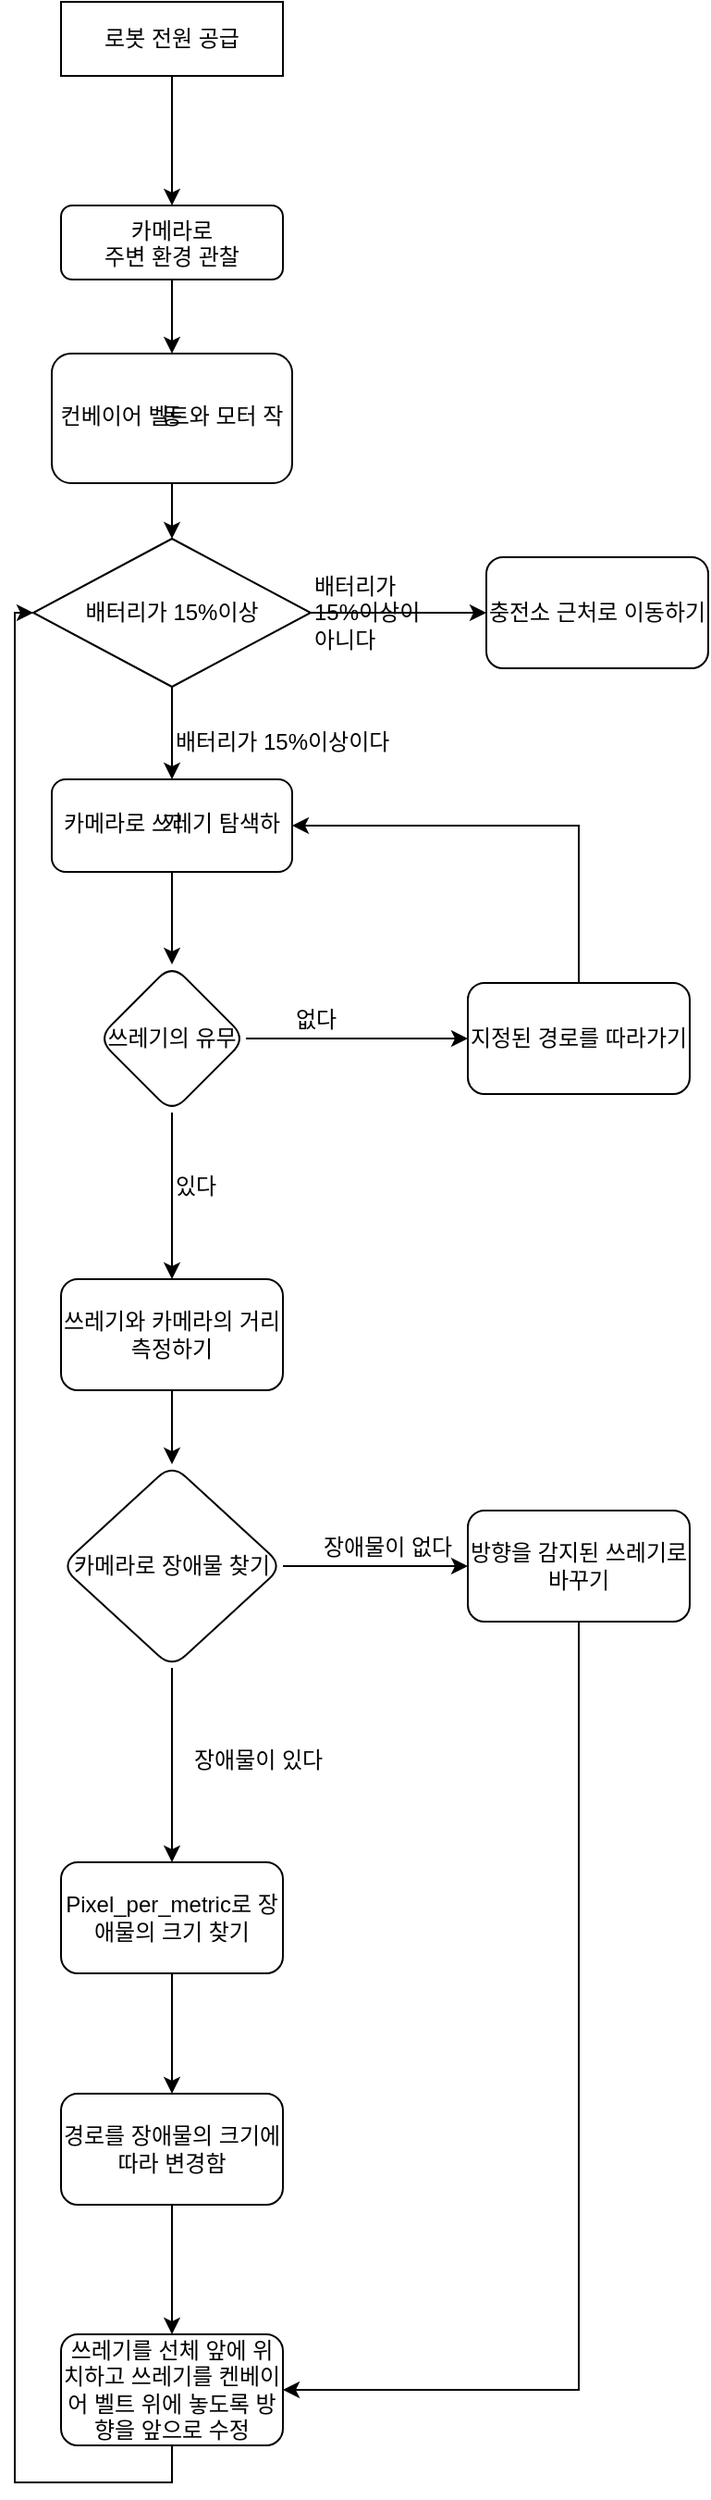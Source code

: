 <mxfile version="18.2.0" type="github">
  <diagram id="C5RBs43oDa-KdzZeNtuy" name="Page-1">
    <mxGraphModel dx="1426" dy="771" grid="1" gridSize="10" guides="1" tooltips="1" connect="1" arrows="1" fold="1" page="1" pageScale="1" pageWidth="827" pageHeight="1169" math="0" shadow="0">
      <root>
        <mxCell id="WIyWlLk6GJQsqaUBKTNV-0" />
        <mxCell id="WIyWlLk6GJQsqaUBKTNV-1" parent="WIyWlLk6GJQsqaUBKTNV-0" />
        <mxCell id="ntU1Ky-i2cuIiQ6jgLuQ-3" value="" style="edgeStyle=orthogonalEdgeStyle;rounded=0;orthogonalLoop=1;jettySize=auto;html=1;exitX=0.5;exitY=1;exitDx=0;exitDy=0;" parent="WIyWlLk6GJQsqaUBKTNV-1" source="WIyWlLk6GJQsqaUBKTNV-3" target="ntU1Ky-i2cuIiQ6jgLuQ-2" edge="1">
          <mxGeometry relative="1" as="geometry">
            <mxPoint x="215" y="50" as="sourcePoint" />
            <Array as="points">
              <mxPoint x="220" y="50" />
            </Array>
          </mxGeometry>
        </mxCell>
        <mxCell id="WIyWlLk6GJQsqaUBKTNV-3" value="&lt;span style=&quot;font-family: Arial;&quot;&gt;로봇 전원 공급&lt;/span&gt;" style="rounded=0;whiteSpace=wrap;html=1;fontSize=12;glass=0;strokeWidth=1;shadow=0;" parent="WIyWlLk6GJQsqaUBKTNV-1" vertex="1">
          <mxGeometry x="160" y="10" width="120" height="40" as="geometry" />
        </mxCell>
        <mxCell id="ntU1Ky-i2cuIiQ6jgLuQ-5" value="" style="edgeStyle=orthogonalEdgeStyle;rounded=0;orthogonalLoop=1;jettySize=auto;html=1;" parent="WIyWlLk6GJQsqaUBKTNV-1" source="ntU1Ky-i2cuIiQ6jgLuQ-2" target="ntU1Ky-i2cuIiQ6jgLuQ-4" edge="1">
          <mxGeometry relative="1" as="geometry" />
        </mxCell>
        <mxCell id="ntU1Ky-i2cuIiQ6jgLuQ-2" value="&lt;p style=&quot;margin: 0px; padding: 0px; border: 0px none; line-height: 0px; overflow-wrap: break-word; font-family: Arial;&quot;&gt;&lt;span style=&quot;line-height: 14px;&quot;&gt;카메라로&lt;/span&gt;&lt;/p&gt;&lt;p style=&quot;margin: 0px; padding: 0px; border: 0px none; line-height: 0px; overflow-wrap: break-word; font-family: Arial;&quot;&gt;&lt;span style=&quot;line-height: 14px;&quot;&gt;주변 환경 관찰&lt;/span&gt;&lt;/p&gt;" style="rounded=1;whiteSpace=wrap;html=1;fontSize=12;glass=0;strokeWidth=1;shadow=0;" parent="WIyWlLk6GJQsqaUBKTNV-1" vertex="1">
          <mxGeometry x="160" y="120" width="120" height="40" as="geometry" />
        </mxCell>
        <mxCell id="ntU1Ky-i2cuIiQ6jgLuQ-10" value="" style="edgeStyle=orthogonalEdgeStyle;rounded=0;orthogonalLoop=1;jettySize=auto;html=1;startArrow=none;" parent="WIyWlLk6GJQsqaUBKTNV-1" source="ntU1Ky-i2cuIiQ6jgLuQ-40" target="ntU1Ky-i2cuIiQ6jgLuQ-9" edge="1">
          <mxGeometry relative="1" as="geometry" />
        </mxCell>
        <mxCell id="ntU1Ky-i2cuIiQ6jgLuQ-4" value="&lt;p style=&quot;margin: 0px; padding: 0px; border: 0px none; line-height: 0px; overflow-wrap: break-word; font-family: Arial;&quot;&gt;컨베이어 벨트와 모터 작동&lt;/p&gt;&lt;p style=&quot;margin: 0px; padding: 0px; border: 0px none; line-height: 0px; overflow-wrap: break-word; font-family: Arial;&quot;&gt;&lt;br&gt;&lt;/p&gt;" style="rounded=1;whiteSpace=wrap;html=1;fontSize=12;glass=0;strokeWidth=1;shadow=0;" parent="WIyWlLk6GJQsqaUBKTNV-1" vertex="1">
          <mxGeometry x="155" y="200" width="130" height="70" as="geometry" />
        </mxCell>
        <mxCell id="ntU1Ky-i2cuIiQ6jgLuQ-6" style="edgeStyle=orthogonalEdgeStyle;rounded=0;orthogonalLoop=1;jettySize=auto;html=1;exitX=0.5;exitY=1;exitDx=0;exitDy=0;" parent="WIyWlLk6GJQsqaUBKTNV-1" source="ntU1Ky-i2cuIiQ6jgLuQ-4" target="ntU1Ky-i2cuIiQ6jgLuQ-4" edge="1">
          <mxGeometry relative="1" as="geometry" />
        </mxCell>
        <mxCell id="ntU1Ky-i2cuIiQ6jgLuQ-13" value="" style="edgeStyle=orthogonalEdgeStyle;rounded=0;orthogonalLoop=1;jettySize=auto;html=1;" parent="WIyWlLk6GJQsqaUBKTNV-1" source="ntU1Ky-i2cuIiQ6jgLuQ-7" target="ntU1Ky-i2cuIiQ6jgLuQ-12" edge="1">
          <mxGeometry relative="1" as="geometry" />
        </mxCell>
        <mxCell id="ntU1Ky-i2cuIiQ6jgLuQ-7" value="쓰레기의 유무" style="rhombus;whiteSpace=wrap;html=1;rounded=1;glass=0;strokeWidth=1;shadow=0;" parent="WIyWlLk6GJQsqaUBKTNV-1" vertex="1">
          <mxGeometry x="180" y="530" width="80" height="80" as="geometry" />
        </mxCell>
        <mxCell id="ntU1Ky-i2cuIiQ6jgLuQ-15" value="" style="edgeStyle=orthogonalEdgeStyle;rounded=0;orthogonalLoop=1;jettySize=auto;html=1;exitX=1;exitY=0.5;exitDx=0;exitDy=0;entryX=0;entryY=0.5;entryDx=0;entryDy=0;" parent="WIyWlLk6GJQsqaUBKTNV-1" source="ntU1Ky-i2cuIiQ6jgLuQ-7" target="ntU1Ky-i2cuIiQ6jgLuQ-14" edge="1">
          <mxGeometry relative="1" as="geometry">
            <Array as="points">
              <mxPoint x="380" y="570" />
            </Array>
          </mxGeometry>
        </mxCell>
        <mxCell id="ntU1Ky-i2cuIiQ6jgLuQ-9" value="&lt;p style=&quot;margin: 0px; padding: 0px; border: 0px none; line-height: 0px; overflow-wrap: break-word; font-family: Arial;&quot;&gt;카메라로 쓰레기 탐색하기&lt;/p&gt;&lt;p style=&quot;margin: 0px; padding: 0px; border: 0px none; line-height: 0px; overflow-wrap: break-word; font-family: Arial;&quot;&gt;&lt;br&gt;&lt;/p&gt;" style="rounded=1;whiteSpace=wrap;html=1;fontSize=12;glass=0;strokeWidth=1;shadow=0;" parent="WIyWlLk6GJQsqaUBKTNV-1" vertex="1">
          <mxGeometry x="155" y="430" width="130" height="50" as="geometry" />
        </mxCell>
        <mxCell id="ntU1Ky-i2cuIiQ6jgLuQ-11" value="" style="endArrow=classic;html=1;rounded=0;exitX=0.5;exitY=1;exitDx=0;exitDy=0;entryX=0.5;entryY=0;entryDx=0;entryDy=0;" parent="WIyWlLk6GJQsqaUBKTNV-1" source="ntU1Ky-i2cuIiQ6jgLuQ-9" target="ntU1Ky-i2cuIiQ6jgLuQ-7" edge="1">
          <mxGeometry width="50" height="50" relative="1" as="geometry">
            <mxPoint x="390" y="430" as="sourcePoint" />
            <mxPoint x="440" y="380" as="targetPoint" />
          </mxGeometry>
        </mxCell>
        <mxCell id="ntU1Ky-i2cuIiQ6jgLuQ-23" value="" style="edgeStyle=orthogonalEdgeStyle;rounded=0;orthogonalLoop=1;jettySize=auto;html=1;" parent="WIyWlLk6GJQsqaUBKTNV-1" source="ntU1Ky-i2cuIiQ6jgLuQ-12" target="ntU1Ky-i2cuIiQ6jgLuQ-22" edge="1">
          <mxGeometry relative="1" as="geometry" />
        </mxCell>
        <mxCell id="ntU1Ky-i2cuIiQ6jgLuQ-12" value="쓰레기와 카메라의 거리 측정하기" style="whiteSpace=wrap;html=1;rounded=1;glass=0;strokeWidth=1;shadow=0;" parent="WIyWlLk6GJQsqaUBKTNV-1" vertex="1">
          <mxGeometry x="160" y="700" width="120" height="60" as="geometry" />
        </mxCell>
        <mxCell id="ntU1Ky-i2cuIiQ6jgLuQ-19" style="edgeStyle=orthogonalEdgeStyle;rounded=0;orthogonalLoop=1;jettySize=auto;html=1;entryX=1;entryY=0.5;entryDx=0;entryDy=0;" parent="WIyWlLk6GJQsqaUBKTNV-1" source="ntU1Ky-i2cuIiQ6jgLuQ-14" target="ntU1Ky-i2cuIiQ6jgLuQ-9" edge="1">
          <mxGeometry relative="1" as="geometry">
            <Array as="points">
              <mxPoint x="440" y="455" />
            </Array>
          </mxGeometry>
        </mxCell>
        <mxCell id="ntU1Ky-i2cuIiQ6jgLuQ-14" value="지정된 경로를 따라가기" style="whiteSpace=wrap;html=1;rounded=1;glass=0;strokeWidth=1;shadow=0;" parent="WIyWlLk6GJQsqaUBKTNV-1" vertex="1">
          <mxGeometry x="380" y="540" width="120" height="60" as="geometry" />
        </mxCell>
        <mxCell id="ntU1Ky-i2cuIiQ6jgLuQ-17" value="없다" style="text;strokeColor=none;fillColor=none;html=1;whiteSpace=wrap;verticalAlign=middle;overflow=hidden;" parent="WIyWlLk6GJQsqaUBKTNV-1" vertex="1">
          <mxGeometry x="285" y="520" width="100" height="80" as="geometry" />
        </mxCell>
        <mxCell id="ntU1Ky-i2cuIiQ6jgLuQ-18" value="&lt;div&gt;있다&lt;/div&gt;" style="text;strokeColor=none;fillColor=none;html=1;whiteSpace=wrap;verticalAlign=middle;overflow=hidden;" parent="WIyWlLk6GJQsqaUBKTNV-1" vertex="1">
          <mxGeometry x="220" y="610" width="100" height="80" as="geometry" />
        </mxCell>
        <mxCell id="ntU1Ky-i2cuIiQ6jgLuQ-25" value="" style="edgeStyle=orthogonalEdgeStyle;rounded=0;orthogonalLoop=1;jettySize=auto;html=1;" parent="WIyWlLk6GJQsqaUBKTNV-1" source="ntU1Ky-i2cuIiQ6jgLuQ-22" target="ntU1Ky-i2cuIiQ6jgLuQ-24" edge="1">
          <mxGeometry relative="1" as="geometry" />
        </mxCell>
        <mxCell id="ntU1Ky-i2cuIiQ6jgLuQ-27" value="" style="edgeStyle=orthogonalEdgeStyle;rounded=0;orthogonalLoop=1;jettySize=auto;html=1;" parent="WIyWlLk6GJQsqaUBKTNV-1" source="ntU1Ky-i2cuIiQ6jgLuQ-22" target="ntU1Ky-i2cuIiQ6jgLuQ-26" edge="1">
          <mxGeometry relative="1" as="geometry" />
        </mxCell>
        <mxCell id="ntU1Ky-i2cuIiQ6jgLuQ-22" value="카메라로 장애물 찾기" style="rhombus;whiteSpace=wrap;html=1;rounded=1;glass=0;strokeWidth=1;shadow=0;" parent="WIyWlLk6GJQsqaUBKTNV-1" vertex="1">
          <mxGeometry x="160" y="800" width="120" height="110" as="geometry" />
        </mxCell>
        <mxCell id="ntU1Ky-i2cuIiQ6jgLuQ-36" style="edgeStyle=orthogonalEdgeStyle;rounded=0;orthogonalLoop=1;jettySize=auto;html=1;entryX=1;entryY=0.5;entryDx=0;entryDy=0;" parent="WIyWlLk6GJQsqaUBKTNV-1" source="ntU1Ky-i2cuIiQ6jgLuQ-24" target="ntU1Ky-i2cuIiQ6jgLuQ-34" edge="1">
          <mxGeometry relative="1" as="geometry">
            <Array as="points">
              <mxPoint x="440" y="1300" />
            </Array>
          </mxGeometry>
        </mxCell>
        <mxCell id="ntU1Ky-i2cuIiQ6jgLuQ-24" value="방향을 감지된 쓰레기로 바꾸기" style="whiteSpace=wrap;html=1;rounded=1;glass=0;strokeWidth=1;shadow=0;" parent="WIyWlLk6GJQsqaUBKTNV-1" vertex="1">
          <mxGeometry x="380" y="825" width="120" height="60" as="geometry" />
        </mxCell>
        <mxCell id="ntU1Ky-i2cuIiQ6jgLuQ-30" style="edgeStyle=orthogonalEdgeStyle;rounded=0;orthogonalLoop=1;jettySize=auto;html=1;" parent="WIyWlLk6GJQsqaUBKTNV-1" source="ntU1Ky-i2cuIiQ6jgLuQ-26" edge="1">
          <mxGeometry relative="1" as="geometry">
            <mxPoint x="220" y="1140" as="targetPoint" />
          </mxGeometry>
        </mxCell>
        <mxCell id="ntU1Ky-i2cuIiQ6jgLuQ-26" value="Pixel_per_metric로 장애물의 크기 찾기" style="whiteSpace=wrap;html=1;rounded=1;glass=0;strokeWidth=1;shadow=0;" parent="WIyWlLk6GJQsqaUBKTNV-1" vertex="1">
          <mxGeometry x="160" y="1015" width="120" height="60" as="geometry" />
        </mxCell>
        <mxCell id="ntU1Ky-i2cuIiQ6jgLuQ-28" value="장애물이 없다" style="text;strokeColor=none;fillColor=none;html=1;whiteSpace=wrap;verticalAlign=middle;overflow=hidden;" parent="WIyWlLk6GJQsqaUBKTNV-1" vertex="1">
          <mxGeometry x="300" y="805" width="100" height="80" as="geometry" />
        </mxCell>
        <mxCell id="ntU1Ky-i2cuIiQ6jgLuQ-29" value="&lt;div&gt;장애물이 있다&lt;/div&gt;" style="text;strokeColor=none;fillColor=none;html=1;whiteSpace=wrap;verticalAlign=middle;overflow=hidden;" parent="WIyWlLk6GJQsqaUBKTNV-1" vertex="1">
          <mxGeometry x="230" y="920" width="100" height="80" as="geometry" />
        </mxCell>
        <mxCell id="ntU1Ky-i2cuIiQ6jgLuQ-35" value="" style="edgeStyle=orthogonalEdgeStyle;rounded=0;orthogonalLoop=1;jettySize=auto;html=1;" parent="WIyWlLk6GJQsqaUBKTNV-1" source="ntU1Ky-i2cuIiQ6jgLuQ-32" target="ntU1Ky-i2cuIiQ6jgLuQ-34" edge="1">
          <mxGeometry relative="1" as="geometry" />
        </mxCell>
        <mxCell id="ntU1Ky-i2cuIiQ6jgLuQ-32" value="경로를 장애물의 크기에 따라 변경함" style="rounded=1;whiteSpace=wrap;html=1;" parent="WIyWlLk6GJQsqaUBKTNV-1" vertex="1">
          <mxGeometry x="160" y="1140" width="120" height="60" as="geometry" />
        </mxCell>
        <mxCell id="ntU1Ky-i2cuIiQ6jgLuQ-37" style="edgeStyle=orthogonalEdgeStyle;rounded=0;orthogonalLoop=1;jettySize=auto;html=1;exitX=0.5;exitY=1;exitDx=0;exitDy=0;entryX=0;entryY=0.5;entryDx=0;entryDy=0;" parent="WIyWlLk6GJQsqaUBKTNV-1" source="ntU1Ky-i2cuIiQ6jgLuQ-34" target="ntU1Ky-i2cuIiQ6jgLuQ-40" edge="1">
          <mxGeometry relative="1" as="geometry">
            <Array as="points">
              <mxPoint x="220" y="1350" />
              <mxPoint x="135" y="1350" />
              <mxPoint x="135" y="340" />
            </Array>
          </mxGeometry>
        </mxCell>
        <mxCell id="ntU1Ky-i2cuIiQ6jgLuQ-34" value="쓰레기를 선체 앞에 위치하고 쓰레기를 켄베이어 벨트 위에 놓도록 방향을 앞으로 수정" style="rounded=1;whiteSpace=wrap;html=1;" parent="WIyWlLk6GJQsqaUBKTNV-1" vertex="1">
          <mxGeometry x="160" y="1270" width="120" height="60" as="geometry" />
        </mxCell>
        <mxCell id="ntU1Ky-i2cuIiQ6jgLuQ-47" value="" style="edgeStyle=orthogonalEdgeStyle;rounded=0;orthogonalLoop=1;jettySize=auto;html=1;" parent="WIyWlLk6GJQsqaUBKTNV-1" source="ntU1Ky-i2cuIiQ6jgLuQ-40" target="ntU1Ky-i2cuIiQ6jgLuQ-46" edge="1">
          <mxGeometry relative="1" as="geometry" />
        </mxCell>
        <mxCell id="ntU1Ky-i2cuIiQ6jgLuQ-40" value="배터리가 15%이상" style="rhombus;whiteSpace=wrap;html=1;" parent="WIyWlLk6GJQsqaUBKTNV-1" vertex="1">
          <mxGeometry x="145" y="300" width="150" height="80" as="geometry" />
        </mxCell>
        <mxCell id="ntU1Ky-i2cuIiQ6jgLuQ-41" value="" style="edgeStyle=orthogonalEdgeStyle;rounded=0;orthogonalLoop=1;jettySize=auto;html=1;endArrow=none;entryX=0.5;entryY=0;entryDx=0;entryDy=0;" parent="WIyWlLk6GJQsqaUBKTNV-1" target="ntU1Ky-i2cuIiQ6jgLuQ-40" edge="1">
          <mxGeometry relative="1" as="geometry">
            <mxPoint x="220" y="300" as="sourcePoint" />
            <mxPoint x="215" y="300" as="targetPoint" />
          </mxGeometry>
        </mxCell>
        <mxCell id="ntU1Ky-i2cuIiQ6jgLuQ-43" value="" style="edgeStyle=orthogonalEdgeStyle;rounded=0;orthogonalLoop=1;jettySize=auto;html=1;exitX=0.5;exitY=1;exitDx=0;exitDy=0;entryX=0.5;entryY=0;entryDx=0;entryDy=0;" parent="WIyWlLk6GJQsqaUBKTNV-1" source="ntU1Ky-i2cuIiQ6jgLuQ-4" target="ntU1Ky-i2cuIiQ6jgLuQ-40" edge="1">
          <mxGeometry relative="1" as="geometry">
            <mxPoint x="230" y="170" as="sourcePoint" />
            <mxPoint x="230" y="210" as="targetPoint" />
          </mxGeometry>
        </mxCell>
        <mxCell id="ntU1Ky-i2cuIiQ6jgLuQ-45" value="&lt;div&gt;배터리가 15%이상이다&lt;/div&gt;" style="text;strokeColor=none;fillColor=none;html=1;whiteSpace=wrap;verticalAlign=middle;overflow=hidden;" parent="WIyWlLk6GJQsqaUBKTNV-1" vertex="1">
          <mxGeometry x="220" y="370" width="120" height="80" as="geometry" />
        </mxCell>
        <mxCell id="ntU1Ky-i2cuIiQ6jgLuQ-46" value="충전소 근처로 이동하기" style="rounded=1;whiteSpace=wrap;html=1;" parent="WIyWlLk6GJQsqaUBKTNV-1" vertex="1">
          <mxGeometry x="390" y="310" width="120" height="60" as="geometry" />
        </mxCell>
        <mxCell id="ntU1Ky-i2cuIiQ6jgLuQ-48" value="&lt;div&gt;배터리가 15%이상이 아니다&lt;/div&gt;" style="text;strokeColor=none;fillColor=none;html=1;whiteSpace=wrap;verticalAlign=middle;overflow=hidden;" parent="WIyWlLk6GJQsqaUBKTNV-1" vertex="1">
          <mxGeometry x="295" y="300" width="72.5" height="80" as="geometry" />
        </mxCell>
      </root>
    </mxGraphModel>
  </diagram>
</mxfile>
